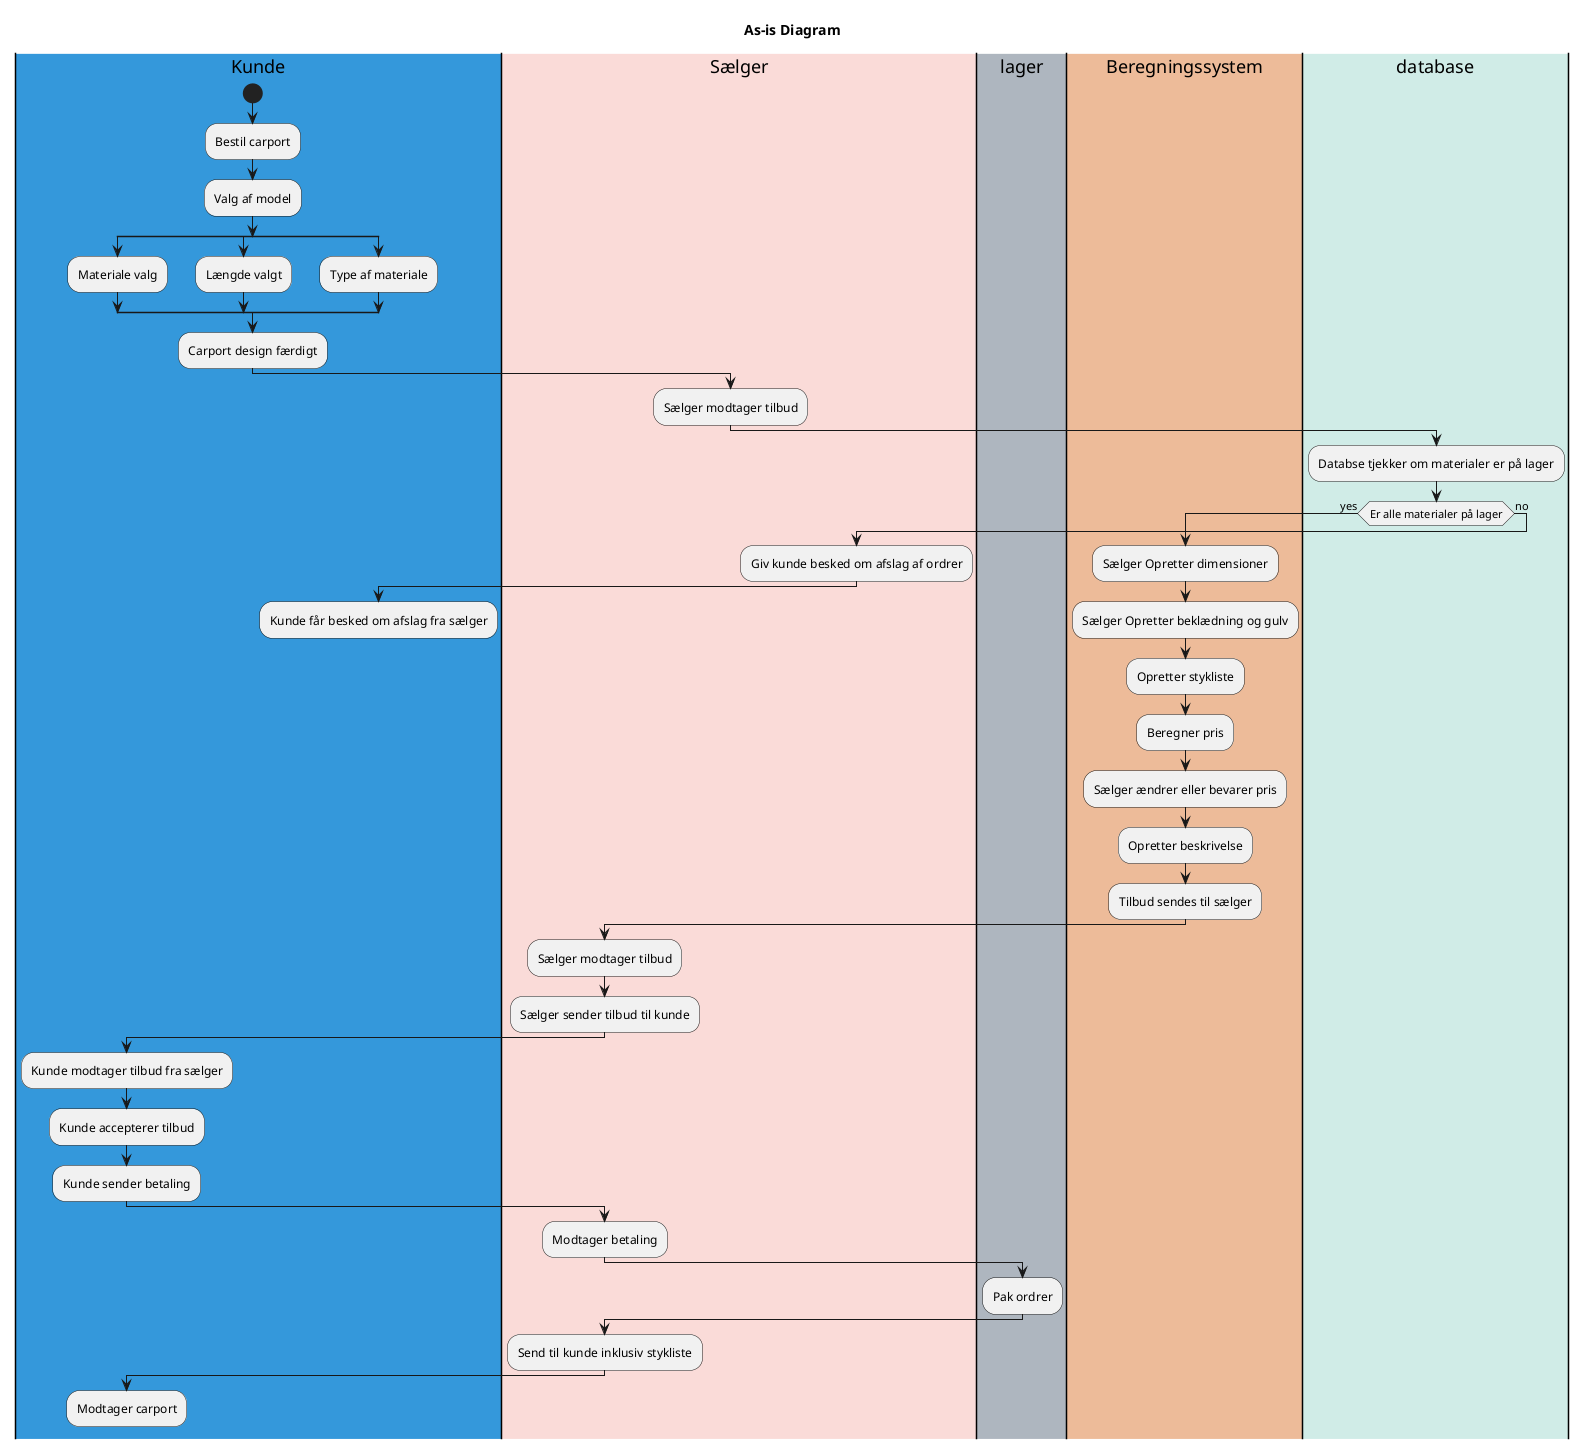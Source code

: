 @startuml
!pragma visma layout smetana
title As-is Diagram
|#3498DB|Kunde|
|#FADBD8|Sælger|
|#AEB6BF|lager|
|#EDBB99|Beregningssystem|
|#D0ECE7|database|



|Kunde|
start
|Kunde|
:Bestil carport;
:Valg af model;
split
:Materiale valg;
split again
:Længde valgt;

split again
:Type af materiale;
split end
:Carport design færdigt;
|Sælger|
:Sælger modtager tilbud;

|database|
:Databse tjekker om materialer er på lager;
if (Er alle materialer på lager) then (yes)

|Beregningssystem|
:Sælger Opretter dimensioner;
:Sælger Opretter beklædning og gulv;
:Opretter stykliste;

:Beregner pris;

:Sælger ændrer eller bevarer pris;

:Opretter beskrivelse;
:Tilbud sendes til sælger;
|Sælger|
:Sælger modtager tilbud;
:Sælger sender tilbud til kunde;

|Kunde|
:Kunde modtager tilbud fra sælger;
:Kunde accepterer tilbud;
:Kunde sender betaling;
|Sælger|
:Modtager betaling;
|lager|
:Pak ordrer;
|Sælger|
:Send til kunde inklusiv stykliste;
|Kunde|
:Modtager carport;

detach
else (no)
|Sælger|



:Giv kunde besked om afslag af ordrer;
|Kunde|
:Kunde får besked om afslag fra sælger;


detach
|Kunde|


@enduml